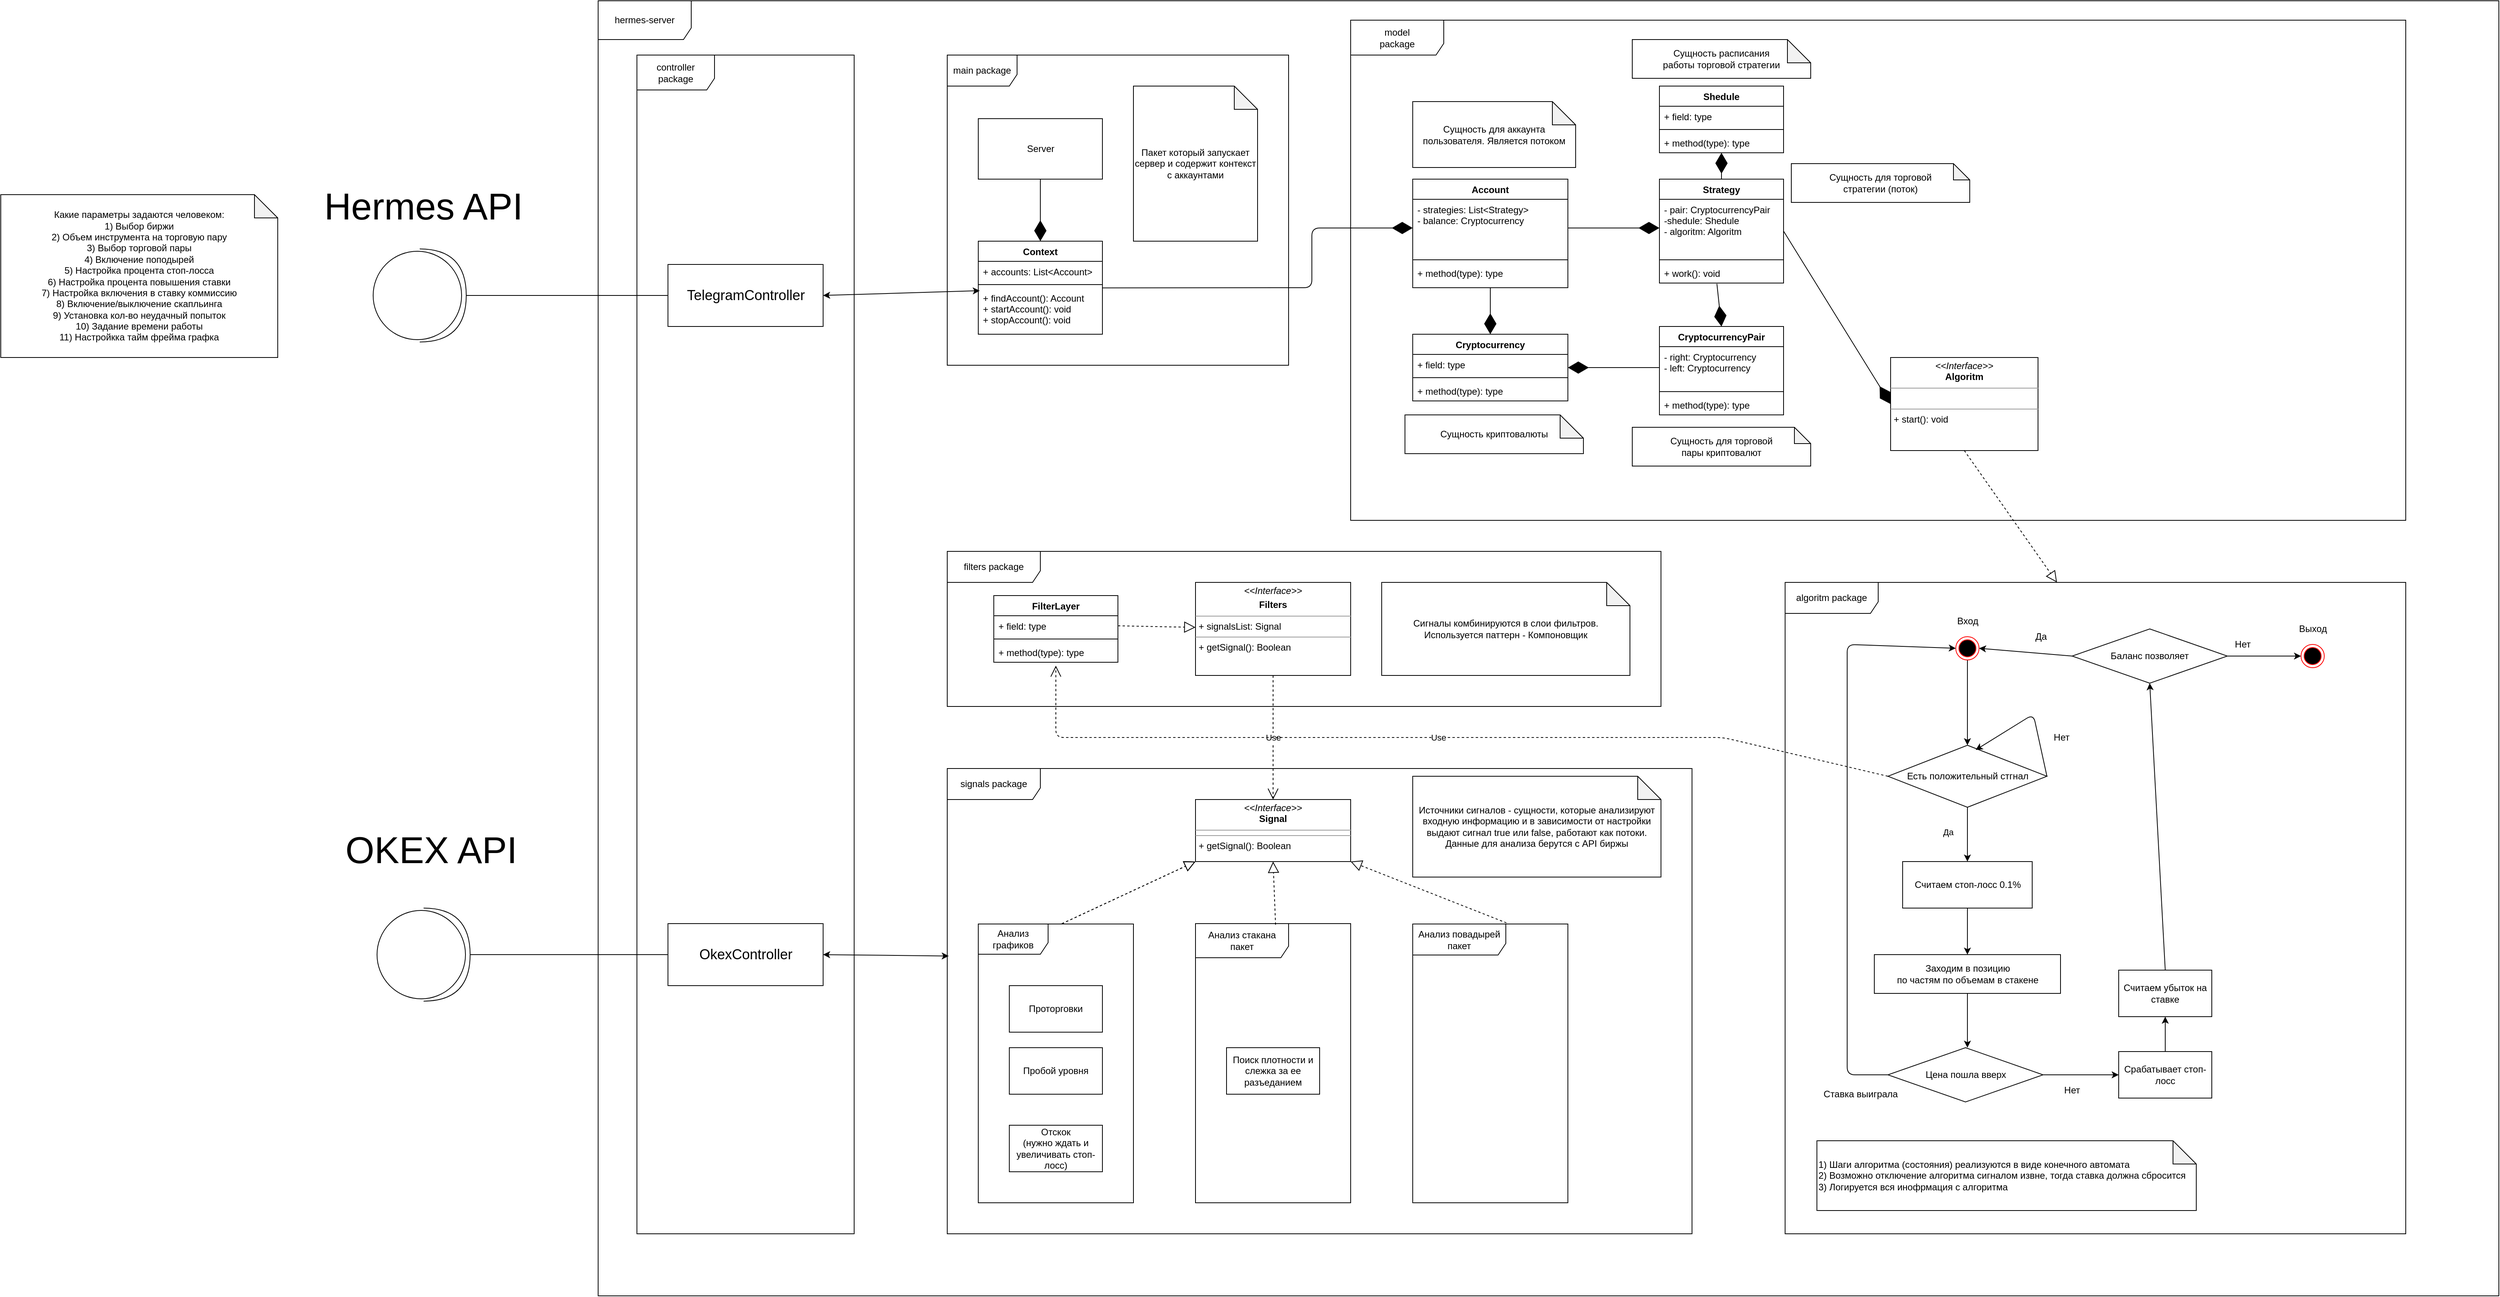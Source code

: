 <mxfile version="14.4.3" type="device"><diagram name="Page-1" id="e7e014a7-5840-1c2e-5031-d8a46d1fe8dd"><mxGraphModel dx="12986" dy="7259" grid="1" gridSize="10" guides="1" tooltips="1" connect="1" arrows="1" fold="1" page="1" pageScale="1" pageWidth="1169" pageHeight="826" background="#ffffff" math="0" shadow="0"><root><mxCell id="0"/><mxCell id="1" parent="0"/><mxCell id="Khzswuoe4A61FXCyGoq4-2" value="hermes-server" style="shape=umlFrame;whiteSpace=wrap;html=1;width=120;height=50;" vertex="1" parent="1"><mxGeometry x="-3780" y="-3160" width="2450" height="1670" as="geometry"/></mxCell><mxCell id="Khzswuoe4A61FXCyGoq4-33" value="algoritm package" style="shape=umlFrame;whiteSpace=wrap;html=1;width=120;height=40;" vertex="1" parent="1"><mxGeometry x="-2250" y="-2410" width="800" height="840" as="geometry"/></mxCell><mxCell id="Khzswuoe4A61FXCyGoq4-15" value="signals package" style="shape=umlFrame;whiteSpace=wrap;html=1;width=120;height=40;" vertex="1" parent="1"><mxGeometry x="-3330" y="-2170" width="960" height="600" as="geometry"/></mxCell><mxCell id="Khzswuoe4A61FXCyGoq4-12" value="filters package" style="shape=umlFrame;whiteSpace=wrap;html=1;width=120;height=40;" vertex="1" parent="1"><mxGeometry x="-3330" y="-2450" width="920" height="200" as="geometry"/></mxCell><mxCell id="Khzswuoe4A61FXCyGoq4-10" value="controller package" style="shape=umlFrame;whiteSpace=wrap;html=1;width=100;height=45;" vertex="1" parent="1"><mxGeometry x="-3730" y="-3090" width="280" height="1520" as="geometry"/></mxCell><mxCell id="Khzswuoe4A61FXCyGoq4-11" value="model&lt;br&gt;package" style="shape=umlFrame;whiteSpace=wrap;html=1;width=120;height=45;" vertex="1" parent="1"><mxGeometry x="-2810" y="-3135" width="1360" height="645" as="geometry"/></mxCell><mxCell id="V4MWFBwYKBP-vZPxWKj5-57" value="Есть положительный стгнал" style="rhombus;whiteSpace=wrap;html=1;" parent="1" vertex="1"><mxGeometry x="-2117.5" y="-2200" width="205" height="80" as="geometry"/></mxCell><mxCell id="V4MWFBwYKBP-vZPxWKj5-58" value="" style="endArrow=classic;html=1;exitX=0.5;exitY=1;exitDx=0;exitDy=0;entryX=0.5;entryY=0;entryDx=0;entryDy=0;" parent="1" target="V4MWFBwYKBP-vZPxWKj5-57" edge="1" source="V4MWFBwYKBP-vZPxWKj5-63"><mxGeometry width="50" height="50" relative="1" as="geometry"><mxPoint x="-1967.5" y="-1852.76" as="sourcePoint"/><mxPoint x="-1802.5" y="-1848.76" as="targetPoint"/></mxGeometry></mxCell><mxCell id="V4MWFBwYKBP-vZPxWKj5-61" value="" style="endArrow=classic;html=1;exitX=0.5;exitY=1;exitDx=0;exitDy=0;entryX=0.5;entryY=0;entryDx=0;entryDy=0;" parent="1" source="V4MWFBwYKBP-vZPxWKj5-57" edge="1" target="V4MWFBwYKBP-vZPxWKj5-70"><mxGeometry width="50" height="50" relative="1" as="geometry"><mxPoint x="-1967.5" y="-1852.76" as="sourcePoint"/><mxPoint x="-1967.5" y="-1680.76" as="targetPoint"/></mxGeometry></mxCell><mxCell id="V4MWFBwYKBP-vZPxWKj5-62" value="Да" style="edgeLabel;html=1;align=center;verticalAlign=middle;resizable=0;points=[];" parent="V4MWFBwYKBP-vZPxWKj5-61" vertex="1" connectable="0"><mxGeometry x="-0.379" relative="1" as="geometry"><mxPoint x="-25" y="10" as="offset"/></mxGeometry></mxCell><mxCell id="V4MWFBwYKBP-vZPxWKj5-63" value="" style="ellipse;html=1;shape=endState;fillColor=#000000;strokeColor=#ff0000;" parent="1" vertex="1"><mxGeometry x="-2030" y="-2340" width="30" height="30" as="geometry"/></mxCell><mxCell id="V4MWFBwYKBP-vZPxWKj5-64" value="Вход" style="text;html=1;align=center;verticalAlign=middle;resizable=0;points=[];autosize=1;" parent="1" vertex="1"><mxGeometry x="-2035" y="-2370" width="40" height="20" as="geometry"/></mxCell><mxCell id="V4MWFBwYKBP-vZPxWKj5-69" value="Нет" style="text;html=1;align=center;verticalAlign=middle;resizable=0;points=[];autosize=1;" parent="1" vertex="1"><mxGeometry x="-1914" y="-2220" width="40" height="20" as="geometry"/></mxCell><mxCell id="V4MWFBwYKBP-vZPxWKj5-70" value="Считаем стоп-лосс 0.1%" style="html=1;" parent="1" vertex="1"><mxGeometry x="-2098.5" y="-2050" width="167" height="60" as="geometry"/></mxCell><mxCell id="V4MWFBwYKBP-vZPxWKj5-71" value="Заходим в позицию &lt;br&gt;по частям по объемам в стакене" style="html=1;" parent="1" vertex="1"><mxGeometry x="-2135" y="-1930" width="240" height="50" as="geometry"/></mxCell><mxCell id="V4MWFBwYKBP-vZPxWKj5-72" value="" style="endArrow=classic;html=1;exitX=0.5;exitY=1;exitDx=0;exitDy=0;entryX=0.5;entryY=0;entryDx=0;entryDy=0;" parent="1" source="V4MWFBwYKBP-vZPxWKj5-70" target="V4MWFBwYKBP-vZPxWKj5-71" edge="1"><mxGeometry width="50" height="50" relative="1" as="geometry"><mxPoint x="-1840" y="-1430.76" as="sourcePoint"/><mxPoint x="-1790" y="-1480.76" as="targetPoint"/></mxGeometry></mxCell><mxCell id="V4MWFBwYKBP-vZPxWKj5-74" value="" style="endArrow=classic;html=1;exitX=0.5;exitY=1;exitDx=0;exitDy=0;entryX=0.5;entryY=0;entryDx=0;entryDy=0;" parent="1" source="V4MWFBwYKBP-vZPxWKj5-71" edge="1"><mxGeometry width="50" height="50" relative="1" as="geometry"><mxPoint x="-1890" y="-1240.76" as="sourcePoint"/><mxPoint x="-2015.0" y="-1810" as="targetPoint"/></mxGeometry></mxCell><mxCell id="V4MWFBwYKBP-vZPxWKj5-75" value="" style="endArrow=classic;html=1;exitX=0;exitY=0.5;exitDx=0;exitDy=0;entryX=0;entryY=0.5;entryDx=0;entryDy=0;" parent="1" target="V4MWFBwYKBP-vZPxWKj5-63" edge="1"><mxGeometry width="50" height="50" relative="1" as="geometry"><mxPoint x="-2108.5" y="-1775" as="sourcePoint"/><mxPoint x="-2020" y="-1980.76" as="targetPoint"/><Array as="points"><mxPoint x="-2170" y="-1775"/><mxPoint x="-2170" y="-2330"/></Array></mxGeometry></mxCell><mxCell id="V4MWFBwYKBP-vZPxWKj5-76" value="" style="endArrow=classic;html=1;exitX=1;exitY=0.5;exitDx=0;exitDy=0;entryX=0;entryY=0.5;entryDx=0;entryDy=0;" parent="1" edge="1" target="V4MWFBwYKBP-vZPxWKj5-79"><mxGeometry width="50" height="50" relative="1" as="geometry"><mxPoint x="-1921.5" y="-1775" as="sourcePoint"/><mxPoint x="-1690" y="-1425.76" as="targetPoint"/></mxGeometry></mxCell><mxCell id="V4MWFBwYKBP-vZPxWKj5-77" value="Какие параметры задаются человеком:&lt;br&gt;1) Выбор биржи&lt;br&gt;2) Объем инструмента на торговую пару&lt;br&gt;3) Выбор торговой пары&lt;br&gt;4) Включение поподырей&lt;br&gt;5) Настройка процента стоп-лосса&lt;br&gt;&lt;div&gt;6) Настройка процента повышения ставки&lt;/div&gt;&lt;div&gt;7) Настройка включения в ставку коммиссию&lt;br&gt;8) Включение/выключение скапльинга&lt;br&gt;9) Установка кол-во неудачный попыток&lt;br&gt;10) Задание времени работы&lt;br&gt;&lt;/div&gt;11) Настройкка тайм фрейма графка" style="shape=note;whiteSpace=wrap;html=1;backgroundOutline=1;darkOpacity=0.05;" parent="1" vertex="1"><mxGeometry x="-4550" y="-2910" width="357" height="210" as="geometry"/></mxCell><mxCell id="V4MWFBwYKBP-vZPxWKj5-78" value="Ставка выиграла" style="text;html=1;align=center;verticalAlign=middle;resizable=0;points=[];autosize=1;" parent="1" vertex="1"><mxGeometry x="-2208.5" y="-1760" width="110" height="20" as="geometry"/></mxCell><mxCell id="V4MWFBwYKBP-vZPxWKj5-79" value="Срабатывает стоп-лосс" style="rounded=0;whiteSpace=wrap;html=1;" parent="1" vertex="1"><mxGeometry x="-1820" y="-1805" width="120" height="60" as="geometry"/></mxCell><mxCell id="V4MWFBwYKBP-vZPxWKj5-80" value="Считаем убыток на ставке" style="rounded=0;whiteSpace=wrap;html=1;" parent="1" vertex="1"><mxGeometry x="-1820" y="-1910" width="120" height="60" as="geometry"/></mxCell><mxCell id="V4MWFBwYKBP-vZPxWKj5-82" value="" style="endArrow=classic;html=1;exitX=0.5;exitY=0;exitDx=0;exitDy=0;entryX=0.5;entryY=1;entryDx=0;entryDy=0;" parent="1" target="V4MWFBwYKBP-vZPxWKj5-80" edge="1" source="V4MWFBwYKBP-vZPxWKj5-79"><mxGeometry width="50" height="50" relative="1" as="geometry"><mxPoint x="-1570" y="-1426.26" as="sourcePoint"/><mxPoint x="-1386" y="-1426.26" as="targetPoint"/></mxGeometry></mxCell><mxCell id="V4MWFBwYKBP-vZPxWKj5-84" value="" style="ellipse;html=1;shape=endState;fillColor=#000000;strokeColor=#ff0000;" parent="1" vertex="1"><mxGeometry x="-1585" y="-2330" width="30" height="30" as="geometry"/></mxCell><mxCell id="V4MWFBwYKBP-vZPxWKj5-85" value="Выход" style="text;html=1;align=center;verticalAlign=middle;resizable=0;points=[];autosize=1;" parent="1" vertex="1"><mxGeometry x="-1595" y="-2360" width="50" height="20" as="geometry"/></mxCell><mxCell id="V4MWFBwYKBP-vZPxWKj5-91" value="Анализ графиков" style="shape=umlFrame;whiteSpace=wrap;html=1;width=90;height=39;" parent="1" vertex="1"><mxGeometry x="-3290" y="-1969.5" width="200" height="359.5" as="geometry"/></mxCell><mxCell id="V4MWFBwYKBP-vZPxWKj5-92" value="Проторговки" style="rounded=0;whiteSpace=wrap;html=1;" parent="1" vertex="1"><mxGeometry x="-3250" y="-1890" width="120" height="60" as="geometry"/></mxCell><mxCell id="V4MWFBwYKBP-vZPxWKj5-93" value="Пробой уровня" style="rounded=0;whiteSpace=wrap;html=1;" parent="1" vertex="1"><mxGeometry x="-3250" y="-1810" width="120" height="60" as="geometry"/></mxCell><mxCell id="V4MWFBwYKBP-vZPxWKj5-94" value="&lt;div&gt;Отскок&lt;/div&gt;&lt;div&gt;(нужно ждать и увеличивать стоп-лосс)&lt;br&gt;&lt;/div&gt;" style="rounded=0;whiteSpace=wrap;html=1;" parent="1" vertex="1"><mxGeometry x="-3250" y="-1710" width="120" height="60" as="geometry"/></mxCell><mxCell id="V4MWFBwYKBP-vZPxWKj5-95" value="Анализ стакана&lt;br&gt;пакет" style="shape=umlFrame;whiteSpace=wrap;html=1;width=120;height=44;" parent="1" vertex="1"><mxGeometry x="-3010" y="-1970" width="200" height="360" as="geometry"/></mxCell><mxCell id="V4MWFBwYKBP-vZPxWKj5-96" value="Поиск плотности и слежка за ее разъеданием" style="rounded=0;whiteSpace=wrap;html=1;" parent="1" vertex="1"><mxGeometry x="-2970" y="-1810" width="120" height="60" as="geometry"/></mxCell><mxCell id="V4MWFBwYKBP-vZPxWKj5-102" value="Анализ повадырей&lt;br&gt;пакет" style="shape=umlFrame;whiteSpace=wrap;html=1;width=120;height=40;" parent="1" vertex="1"><mxGeometry x="-2730" y="-1969.5" width="200" height="359.5" as="geometry"/></mxCell><mxCell id="V4MWFBwYKBP-vZPxWKj5-107" value="Источники сигналов - сущности, которые анализируют входную информацию и в зависимости от настройки выдают сигнал true или false, работают как потоки. Данные для анализа берутся с API биржы" style="shape=note;whiteSpace=wrap;html=1;backgroundOutline=1;darkOpacity=0.05;" parent="1" vertex="1"><mxGeometry x="-2730" y="-2160" width="320" height="130" as="geometry"/></mxCell><mxCell id="Khzswuoe4A61FXCyGoq4-3" value="&lt;font style=&quot;font-size: 18px&quot;&gt;TelegramController&lt;/font&gt;" style="html=1;" vertex="1" parent="1"><mxGeometry x="-3690" y="-2820" width="200" height="80" as="geometry"/></mxCell><mxCell id="Khzswuoe4A61FXCyGoq4-4" value="" style="shape=providedRequiredInterface;html=1;verticalLabelPosition=bottom;" vertex="1" parent="1"><mxGeometry x="-4070" y="-2840" width="120" height="120" as="geometry"/></mxCell><mxCell id="Khzswuoe4A61FXCyGoq4-5" value="" style="endArrow=none;html=1;exitX=1;exitY=0.5;exitDx=0;exitDy=0;exitPerimeter=0;entryX=0;entryY=0.5;entryDx=0;entryDy=0;" edge="1" parent="1" source="Khzswuoe4A61FXCyGoq4-4" target="Khzswuoe4A61FXCyGoq4-3"><mxGeometry width="50" height="50" relative="1" as="geometry"><mxPoint x="-3740" y="-1760" as="sourcePoint"/><mxPoint x="-3690" y="-1810" as="targetPoint"/></mxGeometry></mxCell><mxCell id="Khzswuoe4A61FXCyGoq4-6" value="&lt;font style=&quot;font-size: 48px&quot;&gt;Hermes API&lt;/font&gt;" style="text;html=1;strokeColor=none;fillColor=none;align=center;verticalAlign=middle;whiteSpace=wrap;rounded=0;" vertex="1" parent="1"><mxGeometry x="-4190" y="-2930" width="370" height="70" as="geometry"/></mxCell><mxCell id="Khzswuoe4A61FXCyGoq4-16" value="&lt;p style=&quot;margin: 0px ; margin-top: 4px ; text-align: center&quot;&gt;&lt;i&gt;&amp;lt;&amp;lt;Interface&amp;gt;&amp;gt;&lt;/i&gt;&lt;br&gt;&lt;b&gt;Signal&lt;/b&gt;&lt;/p&gt;&lt;hr size=&quot;1&quot;&gt;&lt;hr size=&quot;1&quot;&gt;&lt;p style=&quot;margin: 0px ; margin-left: 4px&quot;&gt;+ getSignal(): Boolean&lt;br&gt;&lt;/p&gt;" style="verticalAlign=top;align=left;overflow=fill;fontSize=12;fontFamily=Helvetica;html=1;" vertex="1" parent="1"><mxGeometry x="-3010" y="-2130" width="200" height="80" as="geometry"/></mxCell><mxCell id="Khzswuoe4A61FXCyGoq4-18" value="&lt;p style=&quot;margin: 0px ; margin-top: 4px ; text-align: center&quot;&gt;&lt;i&gt;&amp;lt;&amp;lt;Interface&amp;gt;&amp;gt;&lt;/i&gt;&lt;/p&gt;&lt;p style=&quot;margin: 0px ; margin-top: 4px ; text-align: center&quot;&gt;&lt;b&gt;Filters&lt;/b&gt;&lt;br&gt;&lt;/p&gt;&lt;hr size=&quot;1&quot;&gt;&lt;p style=&quot;margin: 0px ; margin-left: 4px&quot;&gt;+ signalsList: Signal&lt;br&gt;&lt;/p&gt;&lt;hr size=&quot;1&quot;&gt;&lt;p style=&quot;margin: 0px ; margin-left: 4px&quot;&gt;+ getSignal(): Boolean&lt;br&gt;&lt;/p&gt;" style="verticalAlign=top;align=left;overflow=fill;fontSize=12;fontFamily=Helvetica;html=1;" vertex="1" parent="1"><mxGeometry x="-3010" y="-2410" width="200" height="120" as="geometry"/></mxCell><mxCell id="Khzswuoe4A61FXCyGoq4-19" value="Use" style="endArrow=open;endSize=12;dashed=1;html=1;exitX=0.5;exitY=1;exitDx=0;exitDy=0;entryX=0.5;entryY=0;entryDx=0;entryDy=0;" edge="1" parent="1" source="Khzswuoe4A61FXCyGoq4-18"><mxGeometry width="160" relative="1" as="geometry"><mxPoint x="-2770" y="-2270" as="sourcePoint"/><mxPoint x="-2910" y="-2130" as="targetPoint"/></mxGeometry></mxCell><mxCell id="Khzswuoe4A61FXCyGoq4-20" value="" style="endArrow=block;dashed=1;endFill=0;endSize=12;html=1;exitX=0.539;exitY=-0.001;exitDx=0;exitDy=0;exitPerimeter=0;entryX=0;entryY=1;entryDx=0;entryDy=0;" edge="1" parent="1" source="V4MWFBwYKBP-vZPxWKj5-91" target="Khzswuoe4A61FXCyGoq4-16"><mxGeometry width="160" relative="1" as="geometry"><mxPoint x="-2410" y="-2620" as="sourcePoint"/><mxPoint x="-2250" y="-2620" as="targetPoint"/></mxGeometry></mxCell><mxCell id="Khzswuoe4A61FXCyGoq4-21" value="" style="endArrow=block;dashed=1;endFill=0;endSize=12;html=1;exitX=0.516;exitY=0.004;exitDx=0;exitDy=0;exitPerimeter=0;entryX=0.5;entryY=1;entryDx=0;entryDy=0;" edge="1" parent="1" source="V4MWFBwYKBP-vZPxWKj5-95"><mxGeometry width="160" relative="1" as="geometry"><mxPoint x="-3110" y="-1949.86" as="sourcePoint"/><mxPoint x="-2910" y="-2050" as="targetPoint"/></mxGeometry></mxCell><mxCell id="Khzswuoe4A61FXCyGoq4-22" value="" style="endArrow=block;dashed=1;endFill=0;endSize=12;html=1;exitX=0.604;exitY=-0.004;exitDx=0;exitDy=0;exitPerimeter=0;entryX=1;entryY=1;entryDx=0;entryDy=0;" edge="1" parent="1" source="V4MWFBwYKBP-vZPxWKj5-102"><mxGeometry width="160" relative="1" as="geometry"><mxPoint x="-3172.2" y="-1959.86" as="sourcePoint"/><mxPoint x="-2810" y="-2050" as="targetPoint"/></mxGeometry></mxCell><mxCell id="Khzswuoe4A61FXCyGoq4-23" value="Сигналы комбинируются в слои фильтров. Используется паттерн - Компоновщик" style="shape=note;whiteSpace=wrap;html=1;backgroundOutline=1;darkOpacity=0.05;" vertex="1" parent="1"><mxGeometry x="-2770" y="-2410" width="320" height="120" as="geometry"/></mxCell><mxCell id="Khzswuoe4A61FXCyGoq4-26" value="" style="endArrow=block;dashed=1;endFill=0;endSize=12;html=1;exitX=0.539;exitY=-0.001;exitDx=0;exitDy=0;exitPerimeter=0;entryX=0;entryY=1;entryDx=0;entryDy=0;" edge="1" parent="1"><mxGeometry width="160" relative="1" as="geometry"><mxPoint x="-3182.2" y="-1969.86" as="sourcePoint"/><mxPoint x="-3010" y="-2050" as="targetPoint"/></mxGeometry></mxCell><mxCell id="Khzswuoe4A61FXCyGoq4-27" value="" style="endArrow=block;dashed=1;endFill=0;endSize=12;html=1;exitX=1;exitY=0.5;exitDx=0;exitDy=0;" edge="1" parent="1" source="Khzswuoe4A61FXCyGoq4-29" target="Khzswuoe4A61FXCyGoq4-18"><mxGeometry width="160" relative="1" as="geometry"><mxPoint x="-3130" y="-2340" as="sourcePoint"/><mxPoint x="-3340" y="-2250" as="targetPoint"/></mxGeometry></mxCell><mxCell id="Khzswuoe4A61FXCyGoq4-28" value="FilterLayer" style="swimlane;fontStyle=1;align=center;verticalAlign=top;childLayout=stackLayout;horizontal=1;startSize=26;horizontalStack=0;resizeParent=1;resizeParentMax=0;resizeLast=0;collapsible=1;marginBottom=0;" vertex="1" parent="1"><mxGeometry x="-3270" y="-2393" width="160" height="86" as="geometry"/></mxCell><mxCell id="Khzswuoe4A61FXCyGoq4-29" value="+ field: type" style="text;strokeColor=none;fillColor=none;align=left;verticalAlign=top;spacingLeft=4;spacingRight=4;overflow=hidden;rotatable=0;points=[[0,0.5],[1,0.5]];portConstraint=eastwest;" vertex="1" parent="Khzswuoe4A61FXCyGoq4-28"><mxGeometry y="26" width="160" height="26" as="geometry"/></mxCell><mxCell id="Khzswuoe4A61FXCyGoq4-30" value="" style="line;strokeWidth=1;fillColor=none;align=left;verticalAlign=middle;spacingTop=-1;spacingLeft=3;spacingRight=3;rotatable=0;labelPosition=right;points=[];portConstraint=eastwest;" vertex="1" parent="Khzswuoe4A61FXCyGoq4-28"><mxGeometry y="52" width="160" height="8" as="geometry"/></mxCell><mxCell id="Khzswuoe4A61FXCyGoq4-31" value="+ method(type): type" style="text;strokeColor=none;fillColor=none;align=left;verticalAlign=top;spacingLeft=4;spacingRight=4;overflow=hidden;rotatable=0;points=[[0,0.5],[1,0.5]];portConstraint=eastwest;" vertex="1" parent="Khzswuoe4A61FXCyGoq4-28"><mxGeometry y="60" width="160" height="26" as="geometry"/></mxCell><mxCell id="Khzswuoe4A61FXCyGoq4-32" value="main package" style="shape=umlFrame;whiteSpace=wrap;html=1;width=90;height=40;" vertex="1" parent="1"><mxGeometry x="-3330" y="-3090" width="440" height="400" as="geometry"/></mxCell><mxCell id="Khzswuoe4A61FXCyGoq4-36" value="Context" style="swimlane;fontStyle=1;align=center;verticalAlign=top;childLayout=stackLayout;horizontal=1;startSize=26;horizontalStack=0;resizeParent=1;resizeParentMax=0;resizeLast=0;collapsible=1;marginBottom=0;" vertex="1" parent="1"><mxGeometry x="-3290" y="-2850" width="160" height="120" as="geometry"/></mxCell><mxCell id="Khzswuoe4A61FXCyGoq4-37" value="+ accounts: List&lt;Account&gt;" style="text;strokeColor=none;fillColor=none;align=left;verticalAlign=top;spacingLeft=4;spacingRight=4;overflow=hidden;rotatable=0;points=[[0,0.5],[1,0.5]];portConstraint=eastwest;" vertex="1" parent="Khzswuoe4A61FXCyGoq4-36"><mxGeometry y="26" width="160" height="26" as="geometry"/></mxCell><mxCell id="Khzswuoe4A61FXCyGoq4-38" value="" style="line;strokeWidth=1;fillColor=none;align=left;verticalAlign=middle;spacingTop=-1;spacingLeft=3;spacingRight=3;rotatable=0;labelPosition=right;points=[];portConstraint=eastwest;" vertex="1" parent="Khzswuoe4A61FXCyGoq4-36"><mxGeometry y="52" width="160" height="8" as="geometry"/></mxCell><mxCell id="Khzswuoe4A61FXCyGoq4-39" value="+ findAccount(): Account&#xA;+ startAccount(): void&#xA;+ stopAccount(): void&#xA;" style="text;strokeColor=none;fillColor=none;align=left;verticalAlign=top;spacingLeft=4;spacingRight=4;overflow=hidden;rotatable=0;points=[[0,0.5],[1,0.5]];portConstraint=eastwest;" vertex="1" parent="Khzswuoe4A61FXCyGoq4-36"><mxGeometry y="60" width="160" height="60" as="geometry"/></mxCell><mxCell id="Khzswuoe4A61FXCyGoq4-44" value="Server" style="html=1;" vertex="1" parent="1"><mxGeometry x="-3290" y="-3008" width="160" height="78" as="geometry"/></mxCell><mxCell id="Khzswuoe4A61FXCyGoq4-45" value="" style="endArrow=diamondThin;endFill=1;endSize=24;html=1;exitX=0.5;exitY=1;exitDx=0;exitDy=0;" edge="1" parent="1" source="Khzswuoe4A61FXCyGoq4-44" target="Khzswuoe4A61FXCyGoq4-36"><mxGeometry width="160" relative="1" as="geometry"><mxPoint x="-3120" y="-2890" as="sourcePoint"/><mxPoint x="-2960" y="-2890" as="targetPoint"/></mxGeometry></mxCell><mxCell id="Khzswuoe4A61FXCyGoq4-46" value="Пакет который запускает сервер и содержит контекст с аккаунтами" style="shape=note;whiteSpace=wrap;html=1;backgroundOutline=1;darkOpacity=0.05;" vertex="1" parent="1"><mxGeometry x="-3090" y="-3050" width="160" height="200" as="geometry"/></mxCell><mxCell id="Khzswuoe4A61FXCyGoq4-52" value="" style="endArrow=classic;startArrow=classic;html=1;exitX=1;exitY=0.5;exitDx=0;exitDy=0;entryX=0.012;entryY=0.064;entryDx=0;entryDy=0;entryPerimeter=0;" edge="1" parent="1" source="Khzswuoe4A61FXCyGoq4-3" target="Khzswuoe4A61FXCyGoq4-39"><mxGeometry width="50" height="50" relative="1" as="geometry"><mxPoint x="-3400" y="-2560" as="sourcePoint"/><mxPoint x="-3350" y="-2610" as="targetPoint"/></mxGeometry></mxCell><mxCell id="Khzswuoe4A61FXCyGoq4-53" value="" style="shape=providedRequiredInterface;html=1;verticalLabelPosition=bottom;" vertex="1" parent="1"><mxGeometry x="-4065" y="-1990" width="120" height="120" as="geometry"/></mxCell><mxCell id="Khzswuoe4A61FXCyGoq4-54" value="&lt;font style=&quot;font-size: 48px&quot;&gt;OKEX API&lt;/font&gt;" style="text;html=1;strokeColor=none;fillColor=none;align=center;verticalAlign=middle;whiteSpace=wrap;rounded=0;" vertex="1" parent="1"><mxGeometry x="-4180" y="-2100" width="370" height="70" as="geometry"/></mxCell><mxCell id="Khzswuoe4A61FXCyGoq4-55" value="&lt;font style=&quot;font-size: 18px&quot;&gt;OkexController&lt;/font&gt;" style="html=1;" vertex="1" parent="1"><mxGeometry x="-3690" y="-1970" width="200" height="80" as="geometry"/></mxCell><mxCell id="Khzswuoe4A61FXCyGoq4-56" value="" style="endArrow=none;html=1;exitX=1;exitY=0.5;exitDx=0;exitDy=0;exitPerimeter=0;entryX=0;entryY=0.5;entryDx=0;entryDy=0;" edge="1" parent="1" source="Khzswuoe4A61FXCyGoq4-53" target="Khzswuoe4A61FXCyGoq4-55"><mxGeometry width="50" height="50" relative="1" as="geometry"><mxPoint x="-3960" y="-1770" as="sourcePoint"/><mxPoint x="-3910" y="-1820" as="targetPoint"/></mxGeometry></mxCell><mxCell id="Khzswuoe4A61FXCyGoq4-57" value="" style="endArrow=classic;startArrow=classic;html=1;exitX=1;exitY=0.5;exitDx=0;exitDy=0;entryX=0.002;entryY=0.403;entryDx=0;entryDy=0;entryPerimeter=0;" edge="1" parent="1" source="Khzswuoe4A61FXCyGoq4-55" target="Khzswuoe4A61FXCyGoq4-15"><mxGeometry width="50" height="50" relative="1" as="geometry"><mxPoint x="-3350" y="-1420" as="sourcePoint"/><mxPoint x="-3300" y="-1470" as="targetPoint"/></mxGeometry></mxCell><mxCell id="Khzswuoe4A61FXCyGoq4-58" value="" style="endArrow=classic;html=1;exitX=1;exitY=0.5;exitDx=0;exitDy=0;entryX=0.552;entryY=0.075;entryDx=0;entryDy=0;entryPerimeter=0;" edge="1" parent="1" source="V4MWFBwYKBP-vZPxWKj5-57" target="V4MWFBwYKBP-vZPxWKj5-57"><mxGeometry width="50" height="50" relative="1" as="geometry"><mxPoint x="-1880" y="-2100" as="sourcePoint"/><mxPoint x="-1830" y="-2150" as="targetPoint"/><Array as="points"><mxPoint x="-1930" y="-2240"/></Array></mxGeometry></mxCell><mxCell id="Khzswuoe4A61FXCyGoq4-59" value="Цена пошла вверх" style="rhombus;whiteSpace=wrap;html=1;" vertex="1" parent="1"><mxGeometry x="-2117.5" y="-1810" width="200" height="70" as="geometry"/></mxCell><mxCell id="Khzswuoe4A61FXCyGoq4-60" value="Нет" style="text;html=1;strokeColor=none;fillColor=none;align=center;verticalAlign=middle;whiteSpace=wrap;rounded=0;" vertex="1" parent="1"><mxGeometry x="-1900" y="-1765" width="40" height="20" as="geometry"/></mxCell><mxCell id="Khzswuoe4A61FXCyGoq4-62" value="Баланс позволяет" style="rhombus;whiteSpace=wrap;html=1;" vertex="1" parent="1"><mxGeometry x="-1880" y="-2350" width="200" height="70" as="geometry"/></mxCell><mxCell id="Khzswuoe4A61FXCyGoq4-63" value="" style="endArrow=classic;html=1;exitX=0.5;exitY=0;exitDx=0;exitDy=0;entryX=0.5;entryY=1;entryDx=0;entryDy=0;" edge="1" parent="1" source="V4MWFBwYKBP-vZPxWKj5-80" target="Khzswuoe4A61FXCyGoq4-62"><mxGeometry width="50" height="50" relative="1" as="geometry"><mxPoint x="-1740" y="-2000" as="sourcePoint"/><mxPoint x="-1690" y="-2050" as="targetPoint"/></mxGeometry></mxCell><mxCell id="Khzswuoe4A61FXCyGoq4-64" value="" style="endArrow=classic;html=1;exitX=1;exitY=0.5;exitDx=0;exitDy=0;entryX=0;entryY=0.5;entryDx=0;entryDy=0;" edge="1" parent="1" source="Khzswuoe4A61FXCyGoq4-62" target="V4MWFBwYKBP-vZPxWKj5-84"><mxGeometry width="50" height="50" relative="1" as="geometry"><mxPoint x="-1680" y="-2120" as="sourcePoint"/><mxPoint x="-1630" y="-2170" as="targetPoint"/></mxGeometry></mxCell><mxCell id="Khzswuoe4A61FXCyGoq4-65" value="" style="endArrow=classic;html=1;exitX=0;exitY=0.5;exitDx=0;exitDy=0;entryX=1;entryY=0.5;entryDx=0;entryDy=0;" edge="1" parent="1" source="Khzswuoe4A61FXCyGoq4-62" target="V4MWFBwYKBP-vZPxWKj5-63"><mxGeometry width="50" height="50" relative="1" as="geometry"><mxPoint x="-1850" y="-2200" as="sourcePoint"/><mxPoint x="-1800" y="-2250" as="targetPoint"/></mxGeometry></mxCell><mxCell id="Khzswuoe4A61FXCyGoq4-66" value="Да" style="text;html=1;strokeColor=none;fillColor=none;align=center;verticalAlign=middle;whiteSpace=wrap;rounded=0;" vertex="1" parent="1"><mxGeometry x="-1940" y="-2350" width="40" height="20" as="geometry"/></mxCell><mxCell id="Khzswuoe4A61FXCyGoq4-67" value="Нет" style="text;html=1;strokeColor=none;fillColor=none;align=center;verticalAlign=middle;whiteSpace=wrap;rounded=0;" vertex="1" parent="1"><mxGeometry x="-1680" y="-2340" width="40" height="20" as="geometry"/></mxCell><mxCell id="Khzswuoe4A61FXCyGoq4-68" value="&lt;div align=&quot;left&quot;&gt;1) Шаги алгоритма (состояния) реализуются в виде конечного автомата&lt;/div&gt;&lt;div align=&quot;left&quot;&gt;2) Возможно отключение алгоритма сигналом извне, тогда ставка должна сбросится&lt;br&gt;3) Логируется вся инофрмация с алгоритма&lt;br&gt;&lt;/div&gt;" style="shape=note;whiteSpace=wrap;html=1;backgroundOutline=1;darkOpacity=0.05;align=left;" vertex="1" parent="1"><mxGeometry x="-2209" y="-1690" width="489" height="90" as="geometry"/></mxCell><mxCell id="Khzswuoe4A61FXCyGoq4-70" value="Use" style="endArrow=open;endSize=12;dashed=1;html=1;exitX=0;exitY=0.5;exitDx=0;exitDy=0;entryX=0.5;entryY=1.17;entryDx=0;entryDy=0;entryPerimeter=0;" edge="1" parent="1" source="V4MWFBwYKBP-vZPxWKj5-57" target="Khzswuoe4A61FXCyGoq4-31"><mxGeometry width="160" relative="1" as="geometry"><mxPoint x="-2470" y="-2220" as="sourcePoint"/><mxPoint x="-2310" y="-2220" as="targetPoint"/><Array as="points"><mxPoint x="-2330" y="-2210"/><mxPoint x="-3190" y="-2210"/></Array></mxGeometry></mxCell><mxCell id="Khzswuoe4A61FXCyGoq4-71" value="Account" style="swimlane;fontStyle=1;align=center;verticalAlign=top;childLayout=stackLayout;horizontal=1;startSize=26;horizontalStack=0;resizeParent=1;resizeParentMax=0;resizeLast=0;collapsible=1;marginBottom=0;" vertex="1" parent="1"><mxGeometry x="-2730" y="-2930" width="200" height="140" as="geometry"/></mxCell><mxCell id="Khzswuoe4A61FXCyGoq4-72" value="- strategies: List&lt;Strategy&gt;&#xA;- balance: Cryptocurrency&#xA;" style="text;strokeColor=none;fillColor=none;align=left;verticalAlign=top;spacingLeft=4;spacingRight=4;overflow=hidden;rotatable=0;points=[[0,0.5],[1,0.5]];portConstraint=eastwest;" vertex="1" parent="Khzswuoe4A61FXCyGoq4-71"><mxGeometry y="26" width="200" height="74" as="geometry"/></mxCell><mxCell id="Khzswuoe4A61FXCyGoq4-73" value="" style="line;strokeWidth=1;fillColor=none;align=left;verticalAlign=middle;spacingTop=-1;spacingLeft=3;spacingRight=3;rotatable=0;labelPosition=right;points=[];portConstraint=eastwest;" vertex="1" parent="Khzswuoe4A61FXCyGoq4-71"><mxGeometry y="100" width="200" height="8" as="geometry"/></mxCell><mxCell id="Khzswuoe4A61FXCyGoq4-74" value="+ method(type): type" style="text;strokeColor=none;fillColor=none;align=left;verticalAlign=top;spacingLeft=4;spacingRight=4;overflow=hidden;rotatable=0;points=[[0,0.5],[1,0.5]];portConstraint=eastwest;" vertex="1" parent="Khzswuoe4A61FXCyGoq4-71"><mxGeometry y="108" width="200" height="32" as="geometry"/></mxCell><mxCell id="Khzswuoe4A61FXCyGoq4-75" value="Cryptocurrency" style="swimlane;fontStyle=1;align=center;verticalAlign=top;childLayout=stackLayout;horizontal=1;startSize=26;horizontalStack=0;resizeParent=1;resizeParentMax=0;resizeLast=0;collapsible=1;marginBottom=0;" vertex="1" parent="1"><mxGeometry x="-2730" y="-2730" width="200" height="86" as="geometry"/></mxCell><mxCell id="Khzswuoe4A61FXCyGoq4-76" value="+ field: type" style="text;strokeColor=none;fillColor=none;align=left;verticalAlign=top;spacingLeft=4;spacingRight=4;overflow=hidden;rotatable=0;points=[[0,0.5],[1,0.5]];portConstraint=eastwest;" vertex="1" parent="Khzswuoe4A61FXCyGoq4-75"><mxGeometry y="26" width="200" height="26" as="geometry"/></mxCell><mxCell id="Khzswuoe4A61FXCyGoq4-77" value="" style="line;strokeWidth=1;fillColor=none;align=left;verticalAlign=middle;spacingTop=-1;spacingLeft=3;spacingRight=3;rotatable=0;labelPosition=right;points=[];portConstraint=eastwest;" vertex="1" parent="Khzswuoe4A61FXCyGoq4-75"><mxGeometry y="52" width="200" height="8" as="geometry"/></mxCell><mxCell id="Khzswuoe4A61FXCyGoq4-78" value="+ method(type): type" style="text;strokeColor=none;fillColor=none;align=left;verticalAlign=top;spacingLeft=4;spacingRight=4;overflow=hidden;rotatable=0;points=[[0,0.5],[1,0.5]];portConstraint=eastwest;" vertex="1" parent="Khzswuoe4A61FXCyGoq4-75"><mxGeometry y="60" width="200" height="26" as="geometry"/></mxCell><mxCell id="Khzswuoe4A61FXCyGoq4-79" value="Strategy" style="swimlane;fontStyle=1;align=center;verticalAlign=top;childLayout=stackLayout;horizontal=1;startSize=26;horizontalStack=0;resizeParent=1;resizeParentMax=0;resizeLast=0;collapsible=1;marginBottom=0;" vertex="1" parent="1"><mxGeometry x="-2412" y="-2930" width="160" height="134" as="geometry"/></mxCell><mxCell id="Khzswuoe4A61FXCyGoq4-80" value="- pair: CryptocurrencyPair&#xA;-shedule: Shedule&#xA;- algoritm: Algoritm&#xA;" style="text;strokeColor=none;fillColor=none;align=left;verticalAlign=top;spacingLeft=4;spacingRight=4;overflow=hidden;rotatable=0;points=[[0,0.5],[1,0.5]];portConstraint=eastwest;" vertex="1" parent="Khzswuoe4A61FXCyGoq4-79"><mxGeometry y="26" width="160" height="74" as="geometry"/></mxCell><mxCell id="Khzswuoe4A61FXCyGoq4-81" value="" style="line;strokeWidth=1;fillColor=none;align=left;verticalAlign=middle;spacingTop=-1;spacingLeft=3;spacingRight=3;rotatable=0;labelPosition=right;points=[];portConstraint=eastwest;" vertex="1" parent="Khzswuoe4A61FXCyGoq4-79"><mxGeometry y="100" width="160" height="8" as="geometry"/></mxCell><mxCell id="Khzswuoe4A61FXCyGoq4-82" value="+ work(): void" style="text;strokeColor=none;fillColor=none;align=left;verticalAlign=top;spacingLeft=4;spacingRight=4;overflow=hidden;rotatable=0;points=[[0,0.5],[1,0.5]];portConstraint=eastwest;" vertex="1" parent="Khzswuoe4A61FXCyGoq4-79"><mxGeometry y="108" width="160" height="26" as="geometry"/></mxCell><mxCell id="Khzswuoe4A61FXCyGoq4-83" value="Shedule" style="swimlane;fontStyle=1;align=center;verticalAlign=top;childLayout=stackLayout;horizontal=1;startSize=26;horizontalStack=0;resizeParent=1;resizeParentMax=0;resizeLast=0;collapsible=1;marginBottom=0;" vertex="1" parent="1"><mxGeometry x="-2412" y="-3050" width="160" height="86" as="geometry"/></mxCell><mxCell id="Khzswuoe4A61FXCyGoq4-84" value="+ field: type" style="text;strokeColor=none;fillColor=none;align=left;verticalAlign=top;spacingLeft=4;spacingRight=4;overflow=hidden;rotatable=0;points=[[0,0.5],[1,0.5]];portConstraint=eastwest;" vertex="1" parent="Khzswuoe4A61FXCyGoq4-83"><mxGeometry y="26" width="160" height="26" as="geometry"/></mxCell><mxCell id="Khzswuoe4A61FXCyGoq4-85" value="" style="line;strokeWidth=1;fillColor=none;align=left;verticalAlign=middle;spacingTop=-1;spacingLeft=3;spacingRight=3;rotatable=0;labelPosition=right;points=[];portConstraint=eastwest;" vertex="1" parent="Khzswuoe4A61FXCyGoq4-83"><mxGeometry y="52" width="160" height="8" as="geometry"/></mxCell><mxCell id="Khzswuoe4A61FXCyGoq4-86" value="+ method(type): type" style="text;strokeColor=none;fillColor=none;align=left;verticalAlign=top;spacingLeft=4;spacingRight=4;overflow=hidden;rotatable=0;points=[[0,0.5],[1,0.5]];portConstraint=eastwest;" vertex="1" parent="Khzswuoe4A61FXCyGoq4-83"><mxGeometry y="60" width="160" height="26" as="geometry"/></mxCell><mxCell id="Khzswuoe4A61FXCyGoq4-87" value="Сущность для аккаунта пользователя. Является потоком" style="shape=note;whiteSpace=wrap;html=1;backgroundOutline=1;darkOpacity=0.05;" vertex="1" parent="1"><mxGeometry x="-2730" y="-3030" width="210" height="85" as="geometry"/></mxCell><mxCell id="Khzswuoe4A61FXCyGoq4-88" value="CryptocurrencyPair" style="swimlane;fontStyle=1;align=center;verticalAlign=top;childLayout=stackLayout;horizontal=1;startSize=26;horizontalStack=0;resizeParent=1;resizeParentMax=0;resizeLast=0;collapsible=1;marginBottom=0;" vertex="1" parent="1"><mxGeometry x="-2412" y="-2740" width="160" height="114" as="geometry"/></mxCell><mxCell id="Khzswuoe4A61FXCyGoq4-89" value="- right: Cryptocurrency&#xA;- left: Cryptocurrency" style="text;strokeColor=none;fillColor=none;align=left;verticalAlign=top;spacingLeft=4;spacingRight=4;overflow=hidden;rotatable=0;points=[[0,0.5],[1,0.5]];portConstraint=eastwest;" vertex="1" parent="Khzswuoe4A61FXCyGoq4-88"><mxGeometry y="26" width="160" height="54" as="geometry"/></mxCell><mxCell id="Khzswuoe4A61FXCyGoq4-90" value="" style="line;strokeWidth=1;fillColor=none;align=left;verticalAlign=middle;spacingTop=-1;spacingLeft=3;spacingRight=3;rotatable=0;labelPosition=right;points=[];portConstraint=eastwest;" vertex="1" parent="Khzswuoe4A61FXCyGoq4-88"><mxGeometry y="80" width="160" height="8" as="geometry"/></mxCell><mxCell id="Khzswuoe4A61FXCyGoq4-91" value="+ method(type): type" style="text;strokeColor=none;fillColor=none;align=left;verticalAlign=top;spacingLeft=4;spacingRight=4;overflow=hidden;rotatable=0;points=[[0,0.5],[1,0.5]];portConstraint=eastwest;" vertex="1" parent="Khzswuoe4A61FXCyGoq4-88"><mxGeometry y="88" width="160" height="26" as="geometry"/></mxCell><mxCell id="Khzswuoe4A61FXCyGoq4-92" value="" style="endArrow=diamondThin;endFill=1;endSize=24;html=1;exitX=1;exitY=0.5;exitDx=0;exitDy=0;entryX=0;entryY=0.5;entryDx=0;entryDy=0;" edge="1" parent="1" source="Khzswuoe4A61FXCyGoq4-72" target="Khzswuoe4A61FXCyGoq4-80"><mxGeometry width="160" relative="1" as="geometry"><mxPoint x="-2502" y="-2750" as="sourcePoint"/><mxPoint x="-2342" y="-2750" as="targetPoint"/></mxGeometry></mxCell><mxCell id="Khzswuoe4A61FXCyGoq4-93" value="" style="endArrow=diamondThin;endFill=1;endSize=24;html=1;exitX=0.5;exitY=0;exitDx=0;exitDy=0;entryX=0.5;entryY=1;entryDx=0;entryDy=0;" edge="1" parent="1" source="Khzswuoe4A61FXCyGoq4-79" target="Khzswuoe4A61FXCyGoq4-83"><mxGeometry width="160" relative="1" as="geometry"><mxPoint x="-2562" y="-2700" as="sourcePoint"/><mxPoint x="-2402" y="-2700" as="targetPoint"/></mxGeometry></mxCell><mxCell id="Khzswuoe4A61FXCyGoq4-94" value="&lt;div&gt;Сущность расписания &lt;br&gt;&lt;/div&gt;&lt;div&gt;работы торговой стратегии&lt;br&gt;&lt;/div&gt;" style="shape=note;whiteSpace=wrap;html=1;backgroundOutline=1;darkOpacity=0.05;" vertex="1" parent="1"><mxGeometry x="-2447" y="-3110" width="230" height="50" as="geometry"/></mxCell><mxCell id="Khzswuoe4A61FXCyGoq4-95" value="&lt;div&gt;Сущность криптовалюты&lt;/div&gt;" style="shape=note;whiteSpace=wrap;html=1;backgroundOutline=1;darkOpacity=0.05;" vertex="1" parent="1"><mxGeometry x="-2740" y="-2626" width="230" height="50" as="geometry"/></mxCell><mxCell id="Khzswuoe4A61FXCyGoq4-96" value="" style="endArrow=diamondThin;endFill=1;endSize=24;html=1;exitX=0.463;exitY=1.038;exitDx=0;exitDy=0;entryX=0.5;entryY=0;entryDx=0;entryDy=0;exitPerimeter=0;" edge="1" parent="1" source="Khzswuoe4A61FXCyGoq4-82" target="Khzswuoe4A61FXCyGoq4-88"><mxGeometry width="160" relative="1" as="geometry"><mxPoint x="-2202" y="-2770" as="sourcePoint"/><mxPoint x="-2042" y="-2770" as="targetPoint"/></mxGeometry></mxCell><mxCell id="Khzswuoe4A61FXCyGoq4-97" value="" style="endArrow=diamondThin;endFill=1;endSize=24;html=1;exitX=0;exitY=0.5;exitDx=0;exitDy=0;entryX=1;entryY=0.5;entryDx=0;entryDy=0;" edge="1" parent="1" source="Khzswuoe4A61FXCyGoq4-89" target="Khzswuoe4A61FXCyGoq4-75"><mxGeometry width="160" relative="1" as="geometry"><mxPoint x="-2062" y="-2770" as="sourcePoint"/><mxPoint x="-1902" y="-2770" as="targetPoint"/></mxGeometry></mxCell><mxCell id="Khzswuoe4A61FXCyGoq4-98" value="&lt;div&gt;Сущность для торговой&lt;/div&gt;&lt;div&gt;пары криптовалют&lt;br&gt;&lt;/div&gt;" style="shape=note;whiteSpace=wrap;html=1;backgroundOutline=1;darkOpacity=0.05;size=21;" vertex="1" parent="1"><mxGeometry x="-2447" y="-2610" width="230" height="50" as="geometry"/></mxCell><mxCell id="Khzswuoe4A61FXCyGoq4-99" value="&lt;div&gt;Сущность для торговой&lt;/div&gt;&lt;div&gt;стратегии (поток)&lt;br&gt;&lt;/div&gt;" style="shape=note;whiteSpace=wrap;html=1;backgroundOutline=1;darkOpacity=0.05;size=21;" vertex="1" parent="1"><mxGeometry x="-2242" y="-2950" width="230" height="50" as="geometry"/></mxCell><mxCell id="Khzswuoe4A61FXCyGoq4-100" value="" style="endArrow=diamondThin;endFill=1;endSize=24;html=1;exitX=0.5;exitY=1;exitDx=0;exitDy=0;entryX=0.5;entryY=0;entryDx=0;entryDy=0;" edge="1" parent="1" source="Khzswuoe4A61FXCyGoq4-71" target="Khzswuoe4A61FXCyGoq4-75"><mxGeometry width="160" relative="1" as="geometry"><mxPoint x="-2482" y="-2780" as="sourcePoint"/><mxPoint x="-2322" y="-2780" as="targetPoint"/></mxGeometry></mxCell><mxCell id="Khzswuoe4A61FXCyGoq4-101" value="" style="endArrow=diamondThin;endFill=1;endSize=24;html=1;exitX=1;exitY=0.005;exitDx=0;exitDy=0;exitPerimeter=0;entryX=0;entryY=0.5;entryDx=0;entryDy=0;" edge="1" parent="1" source="Khzswuoe4A61FXCyGoq4-39" target="Khzswuoe4A61FXCyGoq4-72"><mxGeometry width="160" relative="1" as="geometry"><mxPoint x="-3210.0" y="-2930" as="sourcePoint"/><mxPoint x="-3210.0" y="-2850" as="targetPoint"/><Array as="points"><mxPoint x="-2860" y="-2790"/><mxPoint x="-2860" y="-2867"/></Array></mxGeometry></mxCell><mxCell id="Khzswuoe4A61FXCyGoq4-102" value="&lt;p style=&quot;margin: 0px ; margin-top: 4px ; text-align: center&quot;&gt;&lt;i&gt;&amp;lt;&amp;lt;Interface&amp;gt;&amp;gt;&lt;/i&gt;&lt;br&gt;&lt;b&gt;Algoritm&lt;/b&gt;&lt;/p&gt;&lt;hr size=&quot;1&quot;&gt;&lt;br&gt;&lt;hr size=&quot;1&quot;&gt;&lt;p style=&quot;margin: 0px ; margin-left: 4px&quot;&gt;+ start(): void&lt;br&gt;&lt;/p&gt;" style="verticalAlign=top;align=left;overflow=fill;fontSize=12;fontFamily=Helvetica;html=1;" vertex="1" parent="1"><mxGeometry x="-2114" y="-2700" width="190" height="120" as="geometry"/></mxCell><mxCell id="Khzswuoe4A61FXCyGoq4-103" value="" style="endArrow=diamondThin;endFill=1;endSize=24;html=1;exitX=1;exitY=0.5;exitDx=0;exitDy=0;entryX=0;entryY=0.5;entryDx=0;entryDy=0;" edge="1" parent="1" source="Khzswuoe4A61FXCyGoq4-79" target="Khzswuoe4A61FXCyGoq4-102"><mxGeometry width="160" relative="1" as="geometry"><mxPoint x="-2530" y="-2867" as="sourcePoint"/><mxPoint x="-2412" y="-2867" as="targetPoint"/></mxGeometry></mxCell><mxCell id="Khzswuoe4A61FXCyGoq4-104" value="" style="endArrow=block;dashed=1;endFill=0;endSize=12;html=1;entryX=0.438;entryY=0;entryDx=0;entryDy=0;entryPerimeter=0;exitX=0.5;exitY=1;exitDx=0;exitDy=0;" edge="1" parent="1" source="Khzswuoe4A61FXCyGoq4-102" target="Khzswuoe4A61FXCyGoq4-33"><mxGeometry width="160" relative="1" as="geometry"><mxPoint x="-1770" y="-2620" as="sourcePoint"/><mxPoint x="-1610" y="-2620" as="targetPoint"/></mxGeometry></mxCell></root></mxGraphModel></diagram></mxfile>